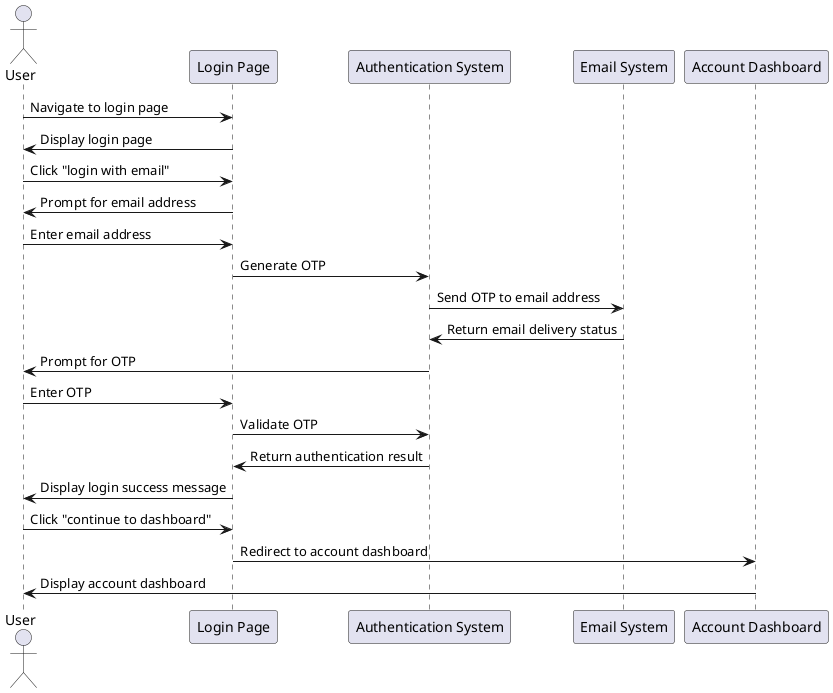 @startuml
actor User
participant "Login Page" as LP
participant "Authentication System" as AS
participant "Email System" as ES
participant "Account Dashboard" as AD

User -> LP: Navigate to login page
LP -> User: Display login page
User -> LP: Click "login with email"
LP -> User: Prompt for email address
User -> LP: Enter email address
LP -> AS: Generate OTP
AS -> ES: Send OTP to email address
ES -> AS: Return email delivery status
AS -> User: Prompt for OTP
User -> LP: Enter OTP
LP -> AS: Validate OTP
AS -> LP: Return authentication result
LP -> User: Display login success message
User -> LP: Click "continue to dashboard"
LP -> AD: Redirect to account dashboard
AD -> User: Display account dashboard
@enduml
